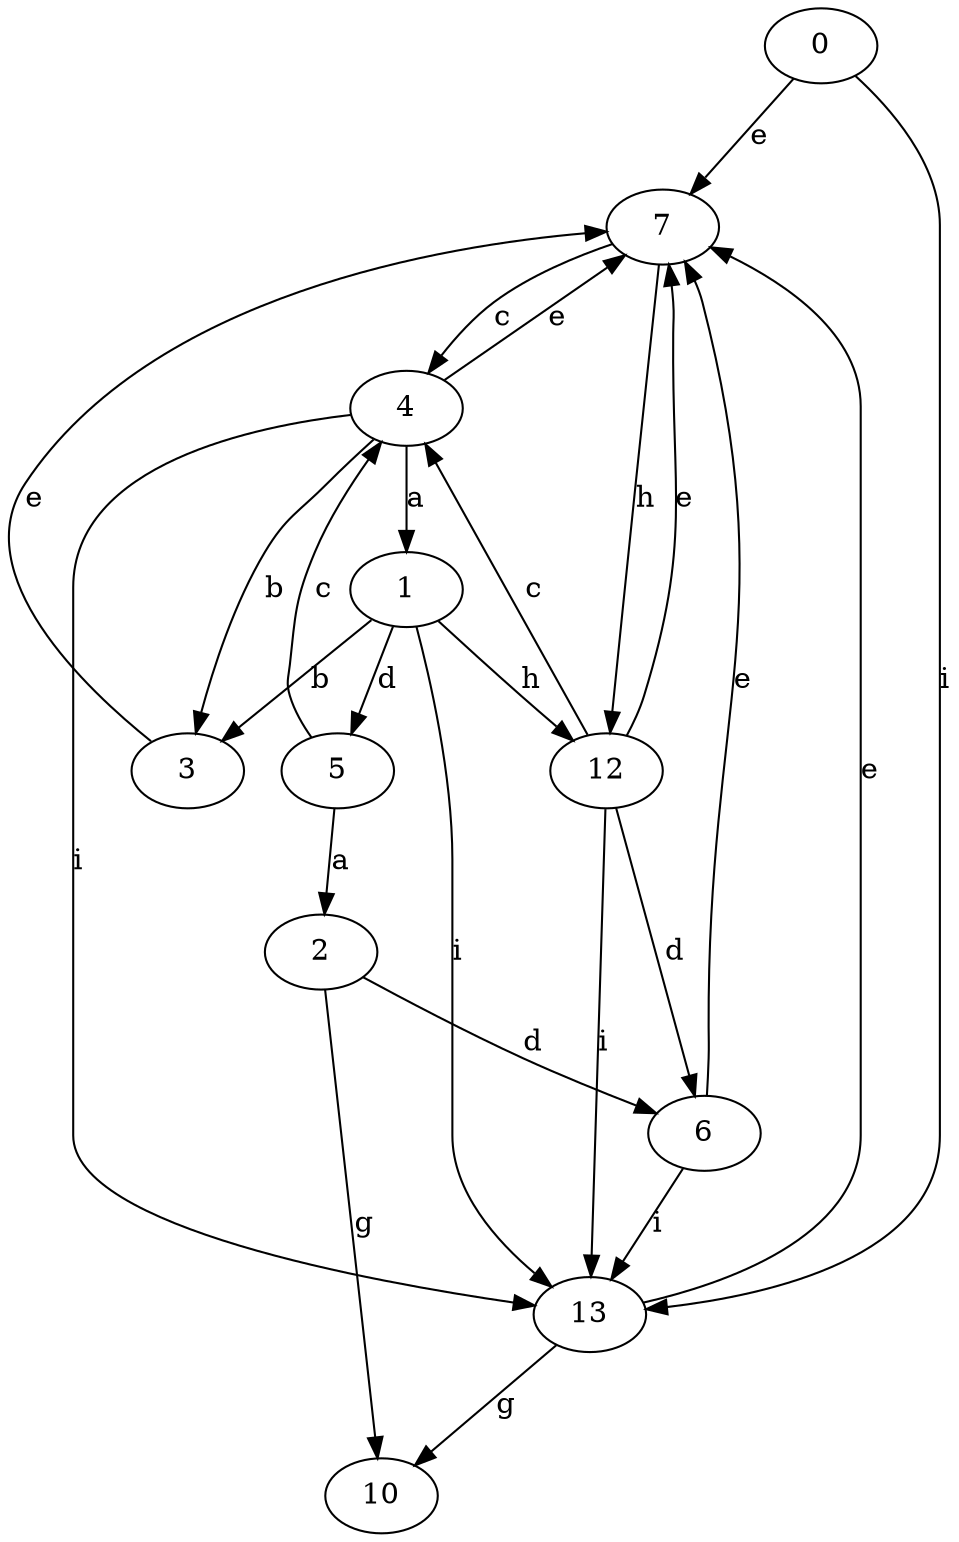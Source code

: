 strict digraph  {
0;
1;
2;
3;
4;
5;
6;
7;
10;
12;
13;
0 -> 7  [label=e];
0 -> 13  [label=i];
1 -> 3  [label=b];
1 -> 5  [label=d];
1 -> 12  [label=h];
1 -> 13  [label=i];
2 -> 6  [label=d];
2 -> 10  [label=g];
3 -> 7  [label=e];
4 -> 1  [label=a];
4 -> 3  [label=b];
4 -> 7  [label=e];
4 -> 13  [label=i];
5 -> 2  [label=a];
5 -> 4  [label=c];
6 -> 7  [label=e];
6 -> 13  [label=i];
7 -> 4  [label=c];
7 -> 12  [label=h];
12 -> 4  [label=c];
12 -> 6  [label=d];
12 -> 7  [label=e];
12 -> 13  [label=i];
13 -> 7  [label=e];
13 -> 10  [label=g];
}
